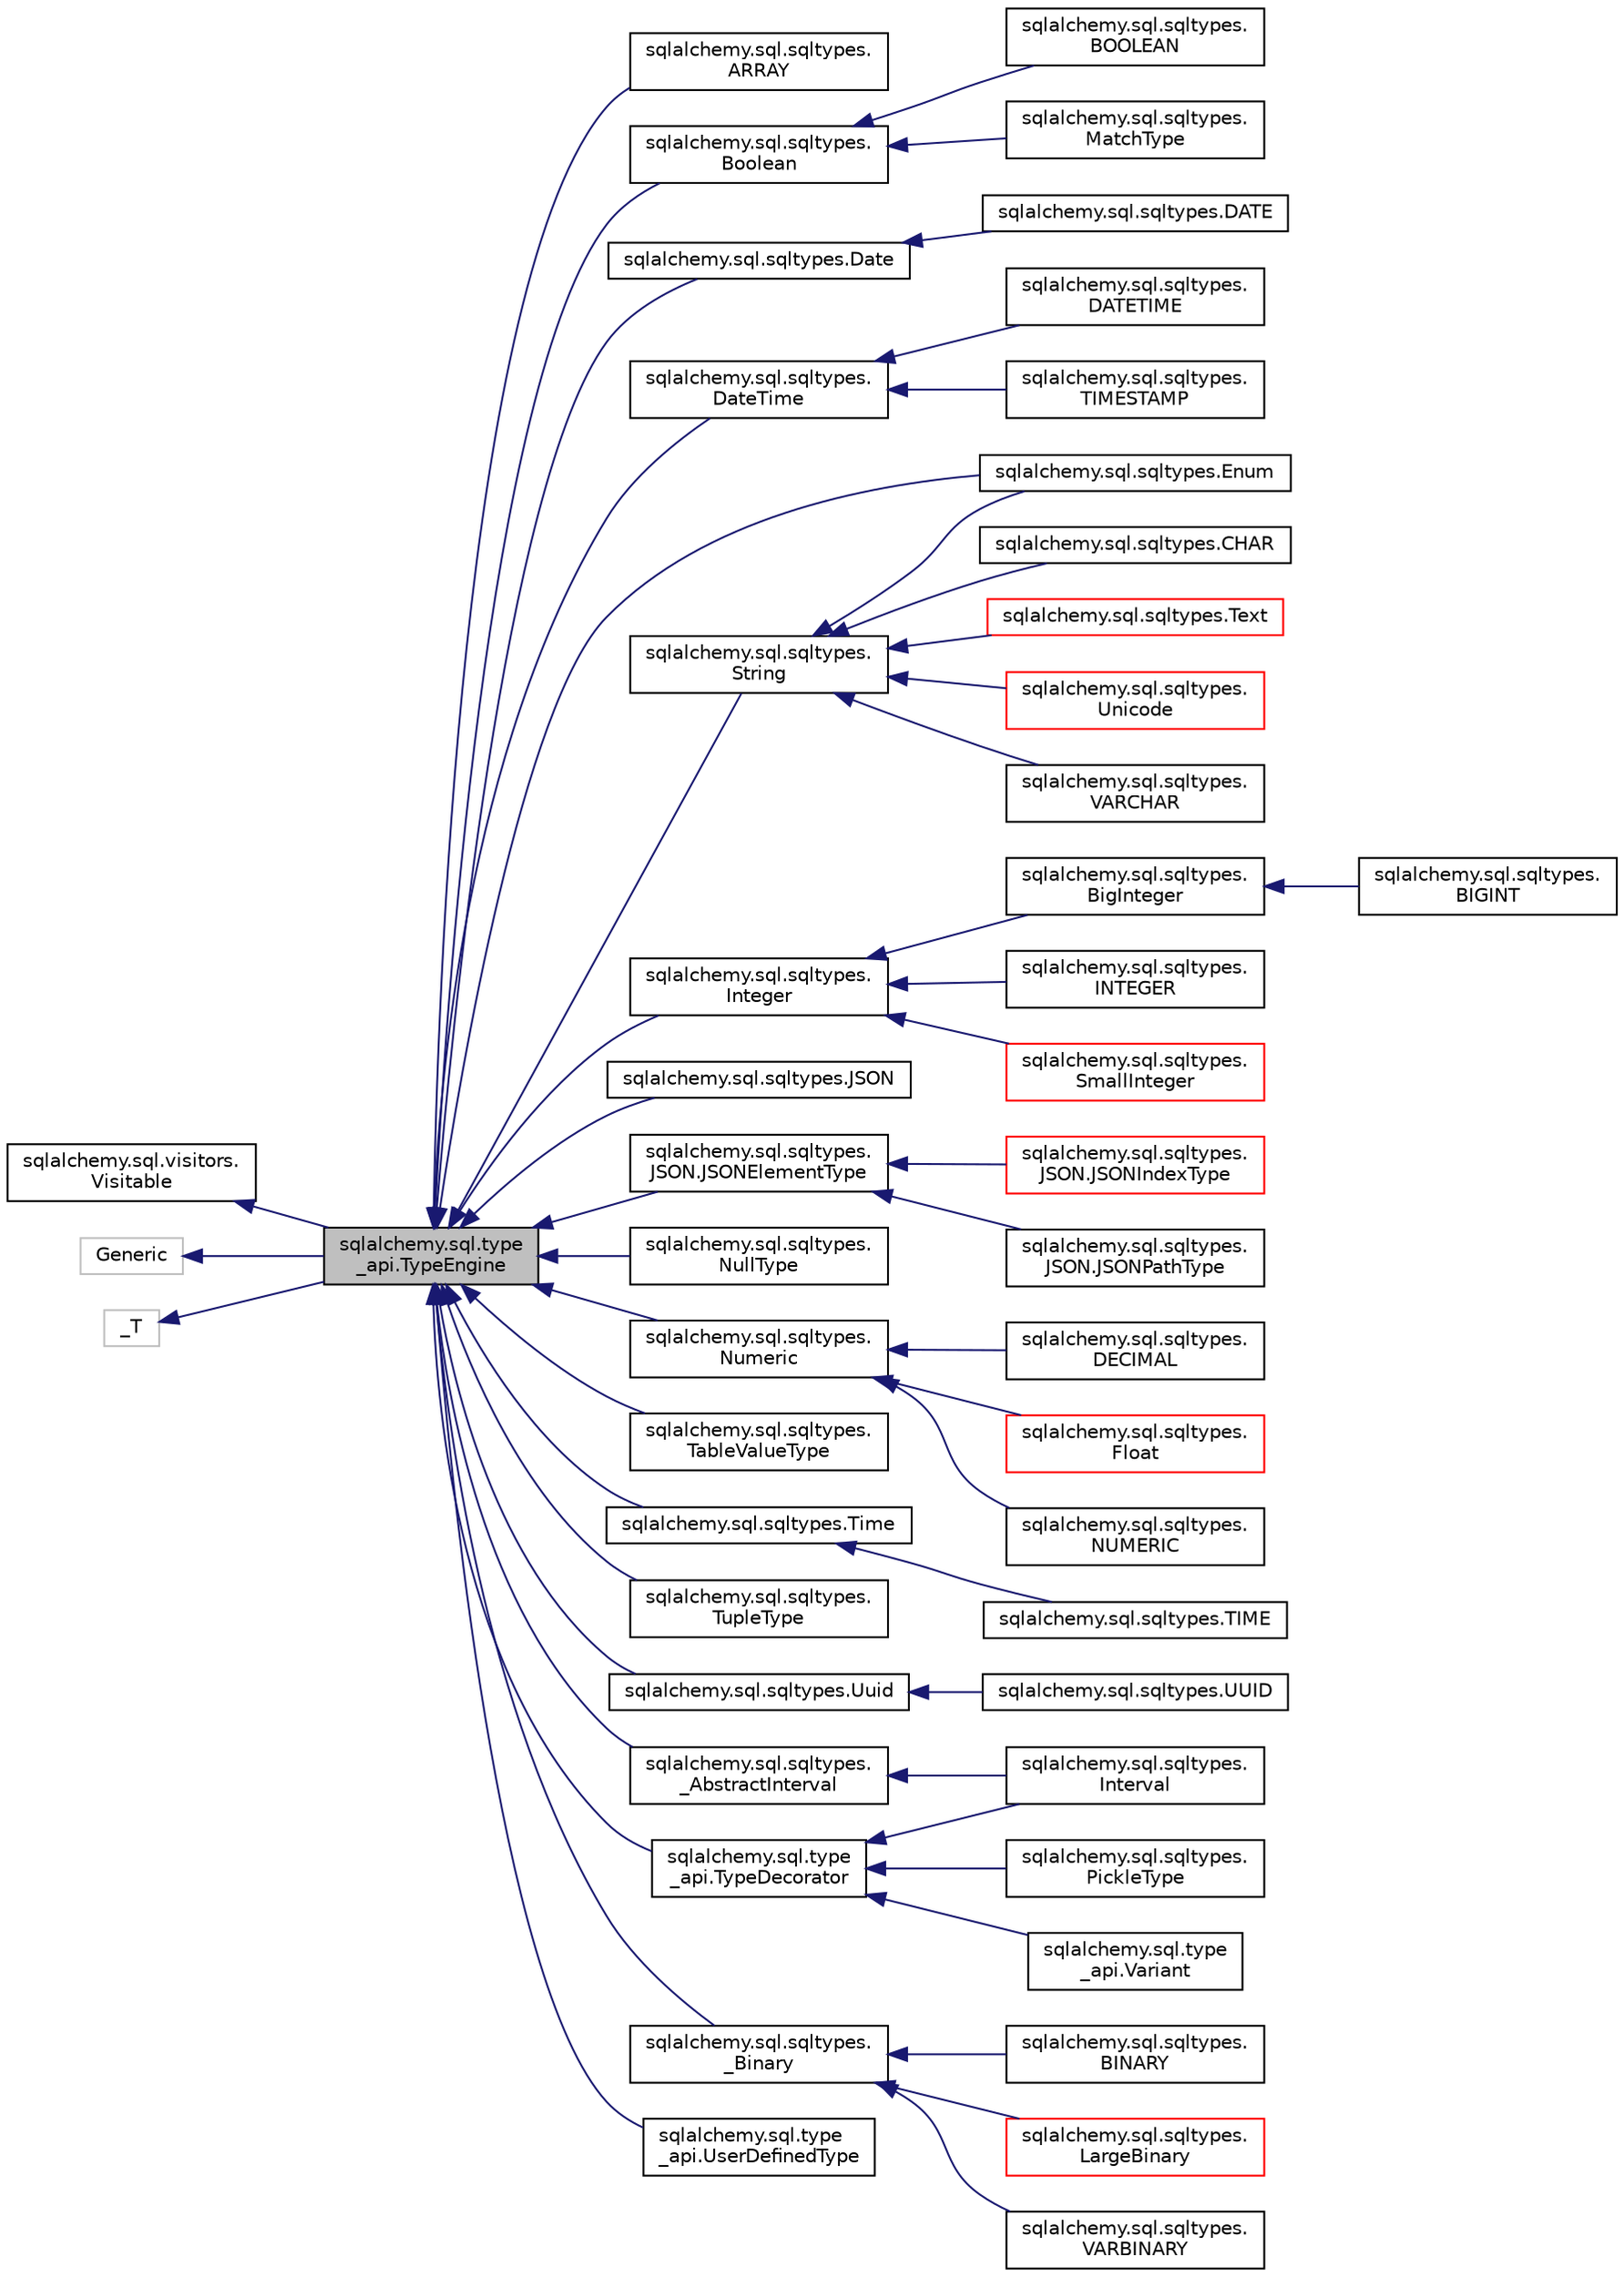 digraph "sqlalchemy.sql.type_api.TypeEngine"
{
 // LATEX_PDF_SIZE
  edge [fontname="Helvetica",fontsize="10",labelfontname="Helvetica",labelfontsize="10"];
  node [fontname="Helvetica",fontsize="10",shape=record];
  rankdir="LR";
  Node1 [label="sqlalchemy.sql.type\l_api.TypeEngine",height=0.2,width=0.4,color="black", fillcolor="grey75", style="filled", fontcolor="black",tooltip=" "];
  Node2 -> Node1 [dir="back",color="midnightblue",fontsize="10",style="solid",fontname="Helvetica"];
  Node2 [label="sqlalchemy.sql.visitors.\lVisitable",height=0.2,width=0.4,color="black", fillcolor="white", style="filled",URL="$classsqlalchemy_1_1sql_1_1visitors_1_1Visitable.html",tooltip=" "];
  Node3 -> Node1 [dir="back",color="midnightblue",fontsize="10",style="solid",fontname="Helvetica"];
  Node3 [label="Generic",height=0.2,width=0.4,color="grey75", fillcolor="white", style="filled",tooltip=" "];
  Node4 -> Node1 [dir="back",color="midnightblue",fontsize="10",style="solid",fontname="Helvetica"];
  Node4 [label="_T",height=0.2,width=0.4,color="grey75", fillcolor="white", style="filled",tooltip=" "];
  Node1 -> Node5 [dir="back",color="midnightblue",fontsize="10",style="solid",fontname="Helvetica"];
  Node5 [label="sqlalchemy.sql.sqltypes.\lARRAY",height=0.2,width=0.4,color="black", fillcolor="white", style="filled",URL="$classsqlalchemy_1_1sql_1_1sqltypes_1_1ARRAY.html",tooltip=" "];
  Node1 -> Node6 [dir="back",color="midnightblue",fontsize="10",style="solid",fontname="Helvetica"];
  Node6 [label="sqlalchemy.sql.sqltypes.\lBoolean",height=0.2,width=0.4,color="black", fillcolor="white", style="filled",URL="$classsqlalchemy_1_1sql_1_1sqltypes_1_1Boolean.html",tooltip=" "];
  Node6 -> Node7 [dir="back",color="midnightblue",fontsize="10",style="solid",fontname="Helvetica"];
  Node7 [label="sqlalchemy.sql.sqltypes.\lBOOLEAN",height=0.2,width=0.4,color="black", fillcolor="white", style="filled",URL="$classsqlalchemy_1_1sql_1_1sqltypes_1_1BOOLEAN.html",tooltip=" "];
  Node6 -> Node8 [dir="back",color="midnightblue",fontsize="10",style="solid",fontname="Helvetica"];
  Node8 [label="sqlalchemy.sql.sqltypes.\lMatchType",height=0.2,width=0.4,color="black", fillcolor="white", style="filled",URL="$classsqlalchemy_1_1sql_1_1sqltypes_1_1MatchType.html",tooltip=" "];
  Node1 -> Node9 [dir="back",color="midnightblue",fontsize="10",style="solid",fontname="Helvetica"];
  Node9 [label="sqlalchemy.sql.sqltypes.Date",height=0.2,width=0.4,color="black", fillcolor="white", style="filled",URL="$classsqlalchemy_1_1sql_1_1sqltypes_1_1Date.html",tooltip=" "];
  Node9 -> Node10 [dir="back",color="midnightblue",fontsize="10",style="solid",fontname="Helvetica"];
  Node10 [label="sqlalchemy.sql.sqltypes.DATE",height=0.2,width=0.4,color="black", fillcolor="white", style="filled",URL="$classsqlalchemy_1_1sql_1_1sqltypes_1_1DATE.html",tooltip=" "];
  Node1 -> Node11 [dir="back",color="midnightblue",fontsize="10",style="solid",fontname="Helvetica"];
  Node11 [label="sqlalchemy.sql.sqltypes.\lDateTime",height=0.2,width=0.4,color="black", fillcolor="white", style="filled",URL="$classsqlalchemy_1_1sql_1_1sqltypes_1_1DateTime.html",tooltip=" "];
  Node11 -> Node12 [dir="back",color="midnightblue",fontsize="10",style="solid",fontname="Helvetica"];
  Node12 [label="sqlalchemy.sql.sqltypes.\lDATETIME",height=0.2,width=0.4,color="black", fillcolor="white", style="filled",URL="$classsqlalchemy_1_1sql_1_1sqltypes_1_1DATETIME.html",tooltip=" "];
  Node11 -> Node13 [dir="back",color="midnightblue",fontsize="10",style="solid",fontname="Helvetica"];
  Node13 [label="sqlalchemy.sql.sqltypes.\lTIMESTAMP",height=0.2,width=0.4,color="black", fillcolor="white", style="filled",URL="$classsqlalchemy_1_1sql_1_1sqltypes_1_1TIMESTAMP.html",tooltip=" "];
  Node1 -> Node14 [dir="back",color="midnightblue",fontsize="10",style="solid",fontname="Helvetica"];
  Node14 [label="sqlalchemy.sql.sqltypes.Enum",height=0.2,width=0.4,color="black", fillcolor="white", style="filled",URL="$classsqlalchemy_1_1sql_1_1sqltypes_1_1Enum.html",tooltip=" "];
  Node1 -> Node15 [dir="back",color="midnightblue",fontsize="10",style="solid",fontname="Helvetica"];
  Node15 [label="sqlalchemy.sql.sqltypes.\lInteger",height=0.2,width=0.4,color="black", fillcolor="white", style="filled",URL="$classsqlalchemy_1_1sql_1_1sqltypes_1_1Integer.html",tooltip=" "];
  Node15 -> Node16 [dir="back",color="midnightblue",fontsize="10",style="solid",fontname="Helvetica"];
  Node16 [label="sqlalchemy.sql.sqltypes.\lBigInteger",height=0.2,width=0.4,color="black", fillcolor="white", style="filled",URL="$classsqlalchemy_1_1sql_1_1sqltypes_1_1BigInteger.html",tooltip=" "];
  Node16 -> Node17 [dir="back",color="midnightblue",fontsize="10",style="solid",fontname="Helvetica"];
  Node17 [label="sqlalchemy.sql.sqltypes.\lBIGINT",height=0.2,width=0.4,color="black", fillcolor="white", style="filled",URL="$classsqlalchemy_1_1sql_1_1sqltypes_1_1BIGINT.html",tooltip=" "];
  Node15 -> Node18 [dir="back",color="midnightblue",fontsize="10",style="solid",fontname="Helvetica"];
  Node18 [label="sqlalchemy.sql.sqltypes.\lINTEGER",height=0.2,width=0.4,color="black", fillcolor="white", style="filled",URL="$classsqlalchemy_1_1sql_1_1sqltypes_1_1INTEGER.html",tooltip=" "];
  Node15 -> Node19 [dir="back",color="midnightblue",fontsize="10",style="solid",fontname="Helvetica"];
  Node19 [label="sqlalchemy.sql.sqltypes.\lSmallInteger",height=0.2,width=0.4,color="red", fillcolor="white", style="filled",URL="$classsqlalchemy_1_1sql_1_1sqltypes_1_1SmallInteger.html",tooltip=" "];
  Node1 -> Node21 [dir="back",color="midnightblue",fontsize="10",style="solid",fontname="Helvetica"];
  Node21 [label="sqlalchemy.sql.sqltypes.JSON",height=0.2,width=0.4,color="black", fillcolor="white", style="filled",URL="$classsqlalchemy_1_1sql_1_1sqltypes_1_1JSON.html",tooltip=" "];
  Node1 -> Node22 [dir="back",color="midnightblue",fontsize="10",style="solid",fontname="Helvetica"];
  Node22 [label="sqlalchemy.sql.sqltypes.\lJSON.JSONElementType",height=0.2,width=0.4,color="black", fillcolor="white", style="filled",URL="$classsqlalchemy_1_1sql_1_1sqltypes_1_1JSON_1_1JSONElementType.html",tooltip=" "];
  Node22 -> Node23 [dir="back",color="midnightblue",fontsize="10",style="solid",fontname="Helvetica"];
  Node23 [label="sqlalchemy.sql.sqltypes.\lJSON.JSONIndexType",height=0.2,width=0.4,color="red", fillcolor="white", style="filled",URL="$classsqlalchemy_1_1sql_1_1sqltypes_1_1JSON_1_1JSONIndexType.html",tooltip=" "];
  Node22 -> Node26 [dir="back",color="midnightblue",fontsize="10",style="solid",fontname="Helvetica"];
  Node26 [label="sqlalchemy.sql.sqltypes.\lJSON.JSONPathType",height=0.2,width=0.4,color="black", fillcolor="white", style="filled",URL="$classsqlalchemy_1_1sql_1_1sqltypes_1_1JSON_1_1JSONPathType.html",tooltip=" "];
  Node1 -> Node27 [dir="back",color="midnightblue",fontsize="10",style="solid",fontname="Helvetica"];
  Node27 [label="sqlalchemy.sql.sqltypes.\lNullType",height=0.2,width=0.4,color="black", fillcolor="white", style="filled",URL="$classsqlalchemy_1_1sql_1_1sqltypes_1_1NullType.html",tooltip=" "];
  Node1 -> Node28 [dir="back",color="midnightblue",fontsize="10",style="solid",fontname="Helvetica"];
  Node28 [label="sqlalchemy.sql.sqltypes.\lNumeric",height=0.2,width=0.4,color="black", fillcolor="white", style="filled",URL="$classsqlalchemy_1_1sql_1_1sqltypes_1_1Numeric.html",tooltip=" "];
  Node28 -> Node29 [dir="back",color="midnightblue",fontsize="10",style="solid",fontname="Helvetica"];
  Node29 [label="sqlalchemy.sql.sqltypes.\lDECIMAL",height=0.2,width=0.4,color="black", fillcolor="white", style="filled",URL="$classsqlalchemy_1_1sql_1_1sqltypes_1_1DECIMAL.html",tooltip=" "];
  Node28 -> Node30 [dir="back",color="midnightblue",fontsize="10",style="solid",fontname="Helvetica"];
  Node30 [label="sqlalchemy.sql.sqltypes.\lFloat",height=0.2,width=0.4,color="red", fillcolor="white", style="filled",URL="$classsqlalchemy_1_1sql_1_1sqltypes_1_1Float.html",tooltip=" "];
  Node28 -> Node36 [dir="back",color="midnightblue",fontsize="10",style="solid",fontname="Helvetica"];
  Node36 [label="sqlalchemy.sql.sqltypes.\lNUMERIC",height=0.2,width=0.4,color="black", fillcolor="white", style="filled",URL="$classsqlalchemy_1_1sql_1_1sqltypes_1_1NUMERIC.html",tooltip=" "];
  Node1 -> Node37 [dir="back",color="midnightblue",fontsize="10",style="solid",fontname="Helvetica"];
  Node37 [label="sqlalchemy.sql.sqltypes.\lString",height=0.2,width=0.4,color="black", fillcolor="white", style="filled",URL="$classsqlalchemy_1_1sql_1_1sqltypes_1_1String.html",tooltip=" "];
  Node37 -> Node38 [dir="back",color="midnightblue",fontsize="10",style="solid",fontname="Helvetica"];
  Node38 [label="sqlalchemy.sql.sqltypes.CHAR",height=0.2,width=0.4,color="black", fillcolor="white", style="filled",URL="$classsqlalchemy_1_1sql_1_1sqltypes_1_1CHAR.html",tooltip=" "];
  Node37 -> Node14 [dir="back",color="midnightblue",fontsize="10",style="solid",fontname="Helvetica"];
  Node37 -> Node39 [dir="back",color="midnightblue",fontsize="10",style="solid",fontname="Helvetica"];
  Node39 [label="sqlalchemy.sql.sqltypes.Text",height=0.2,width=0.4,color="red", fillcolor="white", style="filled",URL="$classsqlalchemy_1_1sql_1_1sqltypes_1_1Text.html",tooltip=" "];
  Node37 -> Node43 [dir="back",color="midnightblue",fontsize="10",style="solid",fontname="Helvetica"];
  Node43 [label="sqlalchemy.sql.sqltypes.\lUnicode",height=0.2,width=0.4,color="red", fillcolor="white", style="filled",URL="$classsqlalchemy_1_1sql_1_1sqltypes_1_1Unicode.html",tooltip=" "];
  Node37 -> Node46 [dir="back",color="midnightblue",fontsize="10",style="solid",fontname="Helvetica"];
  Node46 [label="sqlalchemy.sql.sqltypes.\lVARCHAR",height=0.2,width=0.4,color="black", fillcolor="white", style="filled",URL="$classsqlalchemy_1_1sql_1_1sqltypes_1_1VARCHAR.html",tooltip=" "];
  Node1 -> Node47 [dir="back",color="midnightblue",fontsize="10",style="solid",fontname="Helvetica"];
  Node47 [label="sqlalchemy.sql.sqltypes.\lTableValueType",height=0.2,width=0.4,color="black", fillcolor="white", style="filled",URL="$classsqlalchemy_1_1sql_1_1sqltypes_1_1TableValueType.html",tooltip=" "];
  Node1 -> Node48 [dir="back",color="midnightblue",fontsize="10",style="solid",fontname="Helvetica"];
  Node48 [label="sqlalchemy.sql.sqltypes.Time",height=0.2,width=0.4,color="black", fillcolor="white", style="filled",URL="$classsqlalchemy_1_1sql_1_1sqltypes_1_1Time.html",tooltip=" "];
  Node48 -> Node49 [dir="back",color="midnightblue",fontsize="10",style="solid",fontname="Helvetica"];
  Node49 [label="sqlalchemy.sql.sqltypes.TIME",height=0.2,width=0.4,color="black", fillcolor="white", style="filled",URL="$classsqlalchemy_1_1sql_1_1sqltypes_1_1TIME.html",tooltip=" "];
  Node1 -> Node50 [dir="back",color="midnightblue",fontsize="10",style="solid",fontname="Helvetica"];
  Node50 [label="sqlalchemy.sql.sqltypes.\lTupleType",height=0.2,width=0.4,color="black", fillcolor="white", style="filled",URL="$classsqlalchemy_1_1sql_1_1sqltypes_1_1TupleType.html",tooltip=" "];
  Node1 -> Node51 [dir="back",color="midnightblue",fontsize="10",style="solid",fontname="Helvetica"];
  Node51 [label="sqlalchemy.sql.sqltypes.Uuid",height=0.2,width=0.4,color="black", fillcolor="white", style="filled",URL="$classsqlalchemy_1_1sql_1_1sqltypes_1_1Uuid.html",tooltip=" "];
  Node51 -> Node52 [dir="back",color="midnightblue",fontsize="10",style="solid",fontname="Helvetica"];
  Node52 [label="sqlalchemy.sql.sqltypes.UUID",height=0.2,width=0.4,color="black", fillcolor="white", style="filled",URL="$classsqlalchemy_1_1sql_1_1sqltypes_1_1UUID.html",tooltip=" "];
  Node1 -> Node53 [dir="back",color="midnightblue",fontsize="10",style="solid",fontname="Helvetica"];
  Node53 [label="sqlalchemy.sql.sqltypes.\l_AbstractInterval",height=0.2,width=0.4,color="black", fillcolor="white", style="filled",URL="$classsqlalchemy_1_1sql_1_1sqltypes_1_1__AbstractInterval.html",tooltip=" "];
  Node53 -> Node54 [dir="back",color="midnightblue",fontsize="10",style="solid",fontname="Helvetica"];
  Node54 [label="sqlalchemy.sql.sqltypes.\lInterval",height=0.2,width=0.4,color="black", fillcolor="white", style="filled",URL="$classsqlalchemy_1_1sql_1_1sqltypes_1_1Interval.html",tooltip=" "];
  Node1 -> Node55 [dir="back",color="midnightblue",fontsize="10",style="solid",fontname="Helvetica"];
  Node55 [label="sqlalchemy.sql.sqltypes.\l_Binary",height=0.2,width=0.4,color="black", fillcolor="white", style="filled",URL="$classsqlalchemy_1_1sql_1_1sqltypes_1_1__Binary.html",tooltip=" "];
  Node55 -> Node56 [dir="back",color="midnightblue",fontsize="10",style="solid",fontname="Helvetica"];
  Node56 [label="sqlalchemy.sql.sqltypes.\lBINARY",height=0.2,width=0.4,color="black", fillcolor="white", style="filled",URL="$classsqlalchemy_1_1sql_1_1sqltypes_1_1BINARY.html",tooltip=" "];
  Node55 -> Node57 [dir="back",color="midnightblue",fontsize="10",style="solid",fontname="Helvetica"];
  Node57 [label="sqlalchemy.sql.sqltypes.\lLargeBinary",height=0.2,width=0.4,color="red", fillcolor="white", style="filled",URL="$classsqlalchemy_1_1sql_1_1sqltypes_1_1LargeBinary.html",tooltip=" "];
  Node55 -> Node59 [dir="back",color="midnightblue",fontsize="10",style="solid",fontname="Helvetica"];
  Node59 [label="sqlalchemy.sql.sqltypes.\lVARBINARY",height=0.2,width=0.4,color="black", fillcolor="white", style="filled",URL="$classsqlalchemy_1_1sql_1_1sqltypes_1_1VARBINARY.html",tooltip=" "];
  Node1 -> Node60 [dir="back",color="midnightblue",fontsize="10",style="solid",fontname="Helvetica"];
  Node60 [label="sqlalchemy.sql.type\l_api.TypeDecorator",height=0.2,width=0.4,color="black", fillcolor="white", style="filled",URL="$classsqlalchemy_1_1sql_1_1type__api_1_1TypeDecorator.html",tooltip=" "];
  Node60 -> Node54 [dir="back",color="midnightblue",fontsize="10",style="solid",fontname="Helvetica"];
  Node60 -> Node61 [dir="back",color="midnightblue",fontsize="10",style="solid",fontname="Helvetica"];
  Node61 [label="sqlalchemy.sql.sqltypes.\lPickleType",height=0.2,width=0.4,color="black", fillcolor="white", style="filled",URL="$classsqlalchemy_1_1sql_1_1sqltypes_1_1PickleType.html",tooltip=" "];
  Node60 -> Node62 [dir="back",color="midnightblue",fontsize="10",style="solid",fontname="Helvetica"];
  Node62 [label="sqlalchemy.sql.type\l_api.Variant",height=0.2,width=0.4,color="black", fillcolor="white", style="filled",URL="$classsqlalchemy_1_1sql_1_1type__api_1_1Variant.html",tooltip=" "];
  Node1 -> Node63 [dir="back",color="midnightblue",fontsize="10",style="solid",fontname="Helvetica"];
  Node63 [label="sqlalchemy.sql.type\l_api.UserDefinedType",height=0.2,width=0.4,color="black", fillcolor="white", style="filled",URL="$classsqlalchemy_1_1sql_1_1type__api_1_1UserDefinedType.html",tooltip=" "];
}
